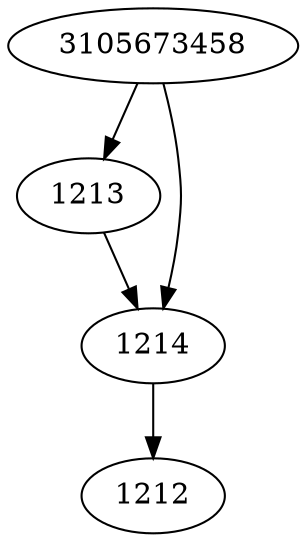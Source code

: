 strict digraph  {
3105673458;
1212;
1213;
1214;
3105673458 -> 1213;
3105673458 -> 1214;
1213 -> 1214;
1214 -> 1212;
}
